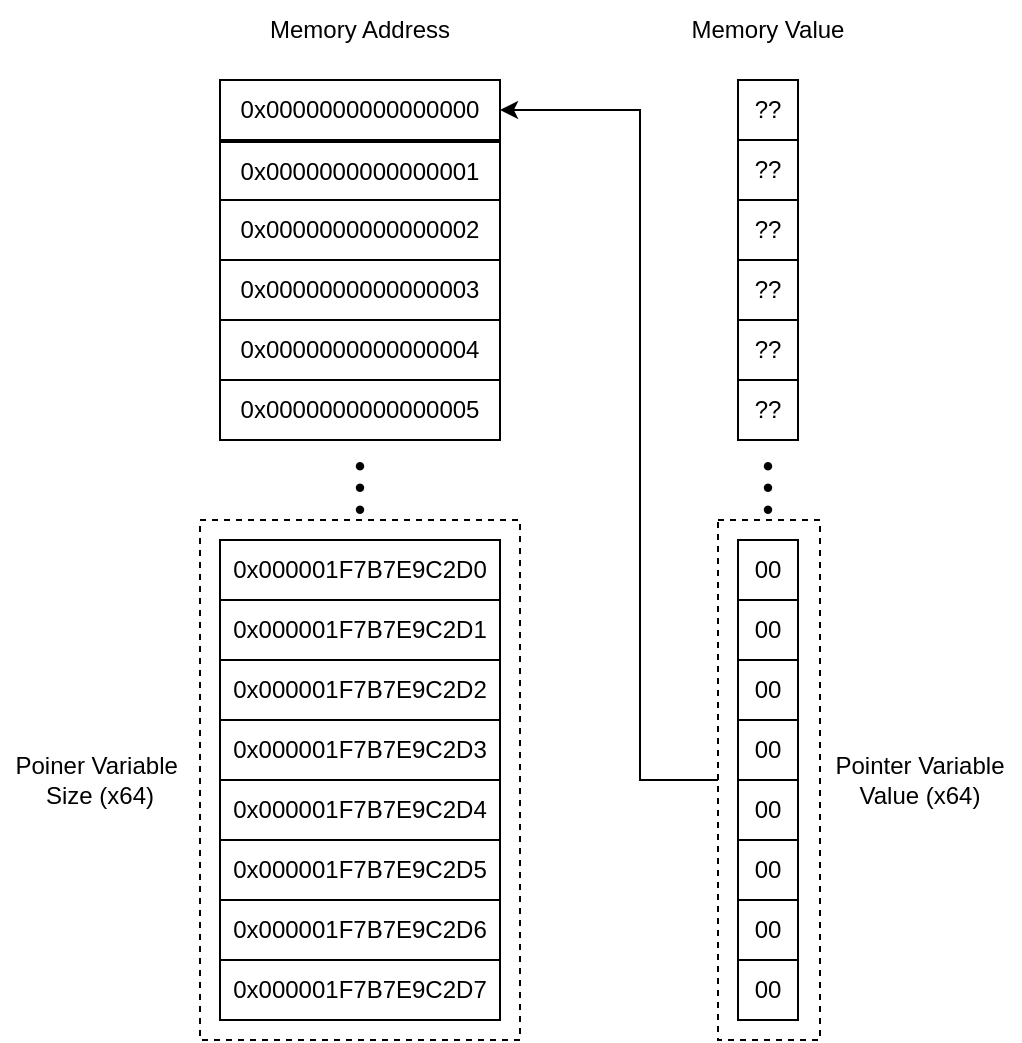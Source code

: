 <mxfile version="26.2.2">
  <diagram name="[Fig. 1] Pointer" id="f652y2JUggqWxgrXpUq_">
    <mxGraphModel dx="1190" dy="701" grid="1" gridSize="10" guides="1" tooltips="1" connect="1" arrows="1" fold="1" page="1" pageScale="1" pageWidth="827" pageHeight="1169" math="0" shadow="0">
      <root>
        <mxCell id="0" />
        <mxCell id="1" parent="0" />
        <mxCell id="VF_oPmq7pIyjmFUNtLZv-1" value="0x0000000000000000" style="rounded=0;whiteSpace=wrap;html=1;" vertex="1" parent="1">
          <mxGeometry x="140" y="300" width="140" height="30" as="geometry" />
        </mxCell>
        <mxCell id="VF_oPmq7pIyjmFUNtLZv-2" value="0x0000000000000001" style="rounded=0;whiteSpace=wrap;html=1;" vertex="1" parent="1">
          <mxGeometry x="140" y="331" width="140" height="30" as="geometry" />
        </mxCell>
        <mxCell id="VF_oPmq7pIyjmFUNtLZv-3" value="0x0000000000000002" style="rounded=0;whiteSpace=wrap;html=1;" vertex="1" parent="1">
          <mxGeometry x="140" y="360" width="140" height="30" as="geometry" />
        </mxCell>
        <mxCell id="VF_oPmq7pIyjmFUNtLZv-4" value="Memory Address" style="text;html=1;align=center;verticalAlign=middle;whiteSpace=wrap;rounded=0;" vertex="1" parent="1">
          <mxGeometry x="150" y="260" width="120" height="30" as="geometry" />
        </mxCell>
        <mxCell id="VF_oPmq7pIyjmFUNtLZv-5" value="0x0000000000000003" style="rounded=0;whiteSpace=wrap;html=1;" vertex="1" parent="1">
          <mxGeometry x="140" y="390" width="140" height="30" as="geometry" />
        </mxCell>
        <mxCell id="VF_oPmq7pIyjmFUNtLZv-6" value="0x0000000000000004" style="rounded=0;whiteSpace=wrap;html=1;" vertex="1" parent="1">
          <mxGeometry x="140" y="420" width="140" height="30" as="geometry" />
        </mxCell>
        <mxCell id="VF_oPmq7pIyjmFUNtLZv-7" value="0x0000000000000005" style="rounded=0;whiteSpace=wrap;html=1;" vertex="1" parent="1">
          <mxGeometry x="140" y="450" width="140" height="30" as="geometry" />
        </mxCell>
        <mxCell id="VF_oPmq7pIyjmFUNtLZv-8" value="&lt;span style=&quot;font-family:&#39;맑은 고딕&#39;; font-size:24pt;&quot;&gt;︙&lt;/span&gt;" style="text;html=1;align=center;verticalAlign=middle;whiteSpace=wrap;rounded=0;" vertex="1" parent="1">
          <mxGeometry x="180" y="490" width="60" height="30" as="geometry" />
        </mxCell>
        <mxCell id="VF_oPmq7pIyjmFUNtLZv-10" value="0x000001F7B7E9C2D0" style="rounded=0;whiteSpace=wrap;html=1;" vertex="1" parent="1">
          <mxGeometry x="140" y="530" width="140" height="30" as="geometry" />
        </mxCell>
        <mxCell id="VF_oPmq7pIyjmFUNtLZv-11" value="Memory Value" style="text;html=1;align=center;verticalAlign=middle;whiteSpace=wrap;rounded=0;" vertex="1" parent="1">
          <mxGeometry x="354" y="260" width="120" height="30" as="geometry" />
        </mxCell>
        <mxCell id="VF_oPmq7pIyjmFUNtLZv-12" value="00" style="rounded=0;whiteSpace=wrap;html=1;" vertex="1" parent="1">
          <mxGeometry x="399" y="530" width="30" height="30" as="geometry" />
        </mxCell>
        <mxCell id="VF_oPmq7pIyjmFUNtLZv-13" value="0x000001F7B7E9C2D1" style="rounded=0;whiteSpace=wrap;html=1;" vertex="1" parent="1">
          <mxGeometry x="140" y="560" width="140" height="30" as="geometry" />
        </mxCell>
        <mxCell id="VF_oPmq7pIyjmFUNtLZv-14" value="0x000001F7B7E9C2D2" style="rounded=0;whiteSpace=wrap;html=1;" vertex="1" parent="1">
          <mxGeometry x="140" y="590" width="140" height="30" as="geometry" />
        </mxCell>
        <mxCell id="VF_oPmq7pIyjmFUNtLZv-15" value="0x000001F7B7E9C2D3" style="rounded=0;whiteSpace=wrap;html=1;" vertex="1" parent="1">
          <mxGeometry x="140" y="620" width="140" height="30" as="geometry" />
        </mxCell>
        <mxCell id="VF_oPmq7pIyjmFUNtLZv-16" value="0x000001F7B7E9C2D4" style="rounded=0;whiteSpace=wrap;html=1;" vertex="1" parent="1">
          <mxGeometry x="140" y="650" width="140" height="30" as="geometry" />
        </mxCell>
        <mxCell id="VF_oPmq7pIyjmFUNtLZv-17" value="0x000001F7B7E9C2D5" style="rounded=0;whiteSpace=wrap;html=1;" vertex="1" parent="1">
          <mxGeometry x="140" y="680" width="140" height="30" as="geometry" />
        </mxCell>
        <mxCell id="VF_oPmq7pIyjmFUNtLZv-18" value="0x000001F7B7E9C2D6" style="rounded=0;whiteSpace=wrap;html=1;" vertex="1" parent="1">
          <mxGeometry x="140" y="710" width="140" height="30" as="geometry" />
        </mxCell>
        <mxCell id="VF_oPmq7pIyjmFUNtLZv-19" value="0x000001F7B7E9C2D7" style="rounded=0;whiteSpace=wrap;html=1;" vertex="1" parent="1">
          <mxGeometry x="140" y="740" width="140" height="30" as="geometry" />
        </mxCell>
        <mxCell id="VF_oPmq7pIyjmFUNtLZv-20" value="00" style="rounded=0;whiteSpace=wrap;html=1;" vertex="1" parent="1">
          <mxGeometry x="399" y="560" width="30" height="30" as="geometry" />
        </mxCell>
        <mxCell id="VF_oPmq7pIyjmFUNtLZv-21" value="00" style="rounded=0;whiteSpace=wrap;html=1;" vertex="1" parent="1">
          <mxGeometry x="399" y="590" width="30" height="30" as="geometry" />
        </mxCell>
        <mxCell id="VF_oPmq7pIyjmFUNtLZv-22" value="00" style="rounded=0;whiteSpace=wrap;html=1;" vertex="1" parent="1">
          <mxGeometry x="399" y="620" width="30" height="30" as="geometry" />
        </mxCell>
        <mxCell id="VF_oPmq7pIyjmFUNtLZv-23" value="00" style="rounded=0;whiteSpace=wrap;html=1;" vertex="1" parent="1">
          <mxGeometry x="399" y="650" width="30" height="30" as="geometry" />
        </mxCell>
        <mxCell id="VF_oPmq7pIyjmFUNtLZv-24" value="00" style="rounded=0;whiteSpace=wrap;html=1;" vertex="1" parent="1">
          <mxGeometry x="399" y="680" width="30" height="30" as="geometry" />
        </mxCell>
        <mxCell id="VF_oPmq7pIyjmFUNtLZv-25" value="00" style="rounded=0;whiteSpace=wrap;html=1;" vertex="1" parent="1">
          <mxGeometry x="399" y="710" width="30" height="30" as="geometry" />
        </mxCell>
        <mxCell id="VF_oPmq7pIyjmFUNtLZv-26" value="00" style="rounded=0;whiteSpace=wrap;html=1;" vertex="1" parent="1">
          <mxGeometry x="399" y="740" width="30" height="30" as="geometry" />
        </mxCell>
        <mxCell id="VF_oPmq7pIyjmFUNtLZv-27" value="??" style="rounded=0;whiteSpace=wrap;html=1;" vertex="1" parent="1">
          <mxGeometry x="399" y="300" width="30" height="30" as="geometry" />
        </mxCell>
        <mxCell id="VF_oPmq7pIyjmFUNtLZv-28" value="??" style="rounded=0;whiteSpace=wrap;html=1;" vertex="1" parent="1">
          <mxGeometry x="399" y="330" width="30" height="30" as="geometry" />
        </mxCell>
        <mxCell id="VF_oPmq7pIyjmFUNtLZv-29" value="??" style="rounded=0;whiteSpace=wrap;html=1;" vertex="1" parent="1">
          <mxGeometry x="399" y="360" width="30" height="30" as="geometry" />
        </mxCell>
        <mxCell id="VF_oPmq7pIyjmFUNtLZv-30" value="??" style="rounded=0;whiteSpace=wrap;html=1;" vertex="1" parent="1">
          <mxGeometry x="399" y="390" width="30" height="30" as="geometry" />
        </mxCell>
        <mxCell id="VF_oPmq7pIyjmFUNtLZv-31" value="??" style="rounded=0;whiteSpace=wrap;html=1;" vertex="1" parent="1">
          <mxGeometry x="399" y="420" width="30" height="30" as="geometry" />
        </mxCell>
        <mxCell id="VF_oPmq7pIyjmFUNtLZv-32" value="??" style="rounded=0;whiteSpace=wrap;html=1;" vertex="1" parent="1">
          <mxGeometry x="399" y="450" width="30" height="30" as="geometry" />
        </mxCell>
        <mxCell id="VF_oPmq7pIyjmFUNtLZv-33" value="" style="rounded=0;whiteSpace=wrap;html=1;fillColor=none;dashed=1;" vertex="1" parent="1">
          <mxGeometry x="130" y="520" width="160" height="260" as="geometry" />
        </mxCell>
        <mxCell id="VF_oPmq7pIyjmFUNtLZv-34" value="&lt;span style=&quot;font-family:&#39;맑은 고딕&#39;; font-size:24pt;&quot;&gt;︙&lt;/span&gt;" style="text;html=1;align=center;verticalAlign=middle;whiteSpace=wrap;rounded=0;" vertex="1" parent="1">
          <mxGeometry x="384" y="490" width="60" height="30" as="geometry" />
        </mxCell>
        <mxCell id="VF_oPmq7pIyjmFUNtLZv-35" value="" style="rounded=0;whiteSpace=wrap;html=1;fillColor=none;dashed=1;" vertex="1" parent="1">
          <mxGeometry x="389" y="520" width="51" height="260" as="geometry" />
        </mxCell>
        <mxCell id="VF_oPmq7pIyjmFUNtLZv-36" value="" style="endArrow=classic;html=1;rounded=0;edgeStyle=orthogonalEdgeStyle;jumpStyle=arc;entryX=1;entryY=0.5;entryDx=0;entryDy=0;exitX=0;exitY=0.5;exitDx=0;exitDy=0;" edge="1" parent="1" source="VF_oPmq7pIyjmFUNtLZv-35" target="VF_oPmq7pIyjmFUNtLZv-1">
          <mxGeometry width="50" height="50" relative="1" as="geometry">
            <mxPoint x="370" y="620" as="sourcePoint" />
            <mxPoint x="520" y="650" as="targetPoint" />
            <Array as="points">
              <mxPoint x="350" y="650" />
              <mxPoint x="350" y="315" />
            </Array>
          </mxGeometry>
        </mxCell>
        <mxCell id="VF_oPmq7pIyjmFUNtLZv-37" value="Poiner Variable&amp;nbsp;&lt;div&gt;Size (x64)&lt;/div&gt;" style="text;html=1;align=center;verticalAlign=middle;whiteSpace=wrap;rounded=0;" vertex="1" parent="1">
          <mxGeometry x="30" y="635" width="100" height="30" as="geometry" />
        </mxCell>
        <mxCell id="VF_oPmq7pIyjmFUNtLZv-38" value="Pointer Variable&lt;div&gt;Value (x64)&lt;/div&gt;" style="text;html=1;align=center;verticalAlign=middle;whiteSpace=wrap;rounded=0;" vertex="1" parent="1">
          <mxGeometry x="440" y="635" width="100" height="30" as="geometry" />
        </mxCell>
      </root>
    </mxGraphModel>
  </diagram>
</mxfile>
